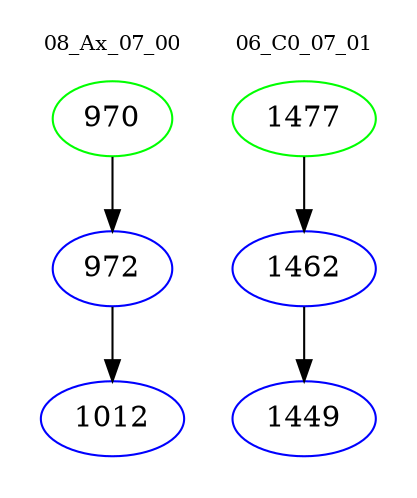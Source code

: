 digraph{
subgraph cluster_0 {
color = white
label = "08_Ax_07_00";
fontsize=10;
T0_970 [label="970", color="green"]
T0_970 -> T0_972 [color="black"]
T0_972 [label="972", color="blue"]
T0_972 -> T0_1012 [color="black"]
T0_1012 [label="1012", color="blue"]
}
subgraph cluster_1 {
color = white
label = "06_C0_07_01";
fontsize=10;
T1_1477 [label="1477", color="green"]
T1_1477 -> T1_1462 [color="black"]
T1_1462 [label="1462", color="blue"]
T1_1462 -> T1_1449 [color="black"]
T1_1449 [label="1449", color="blue"]
}
}
